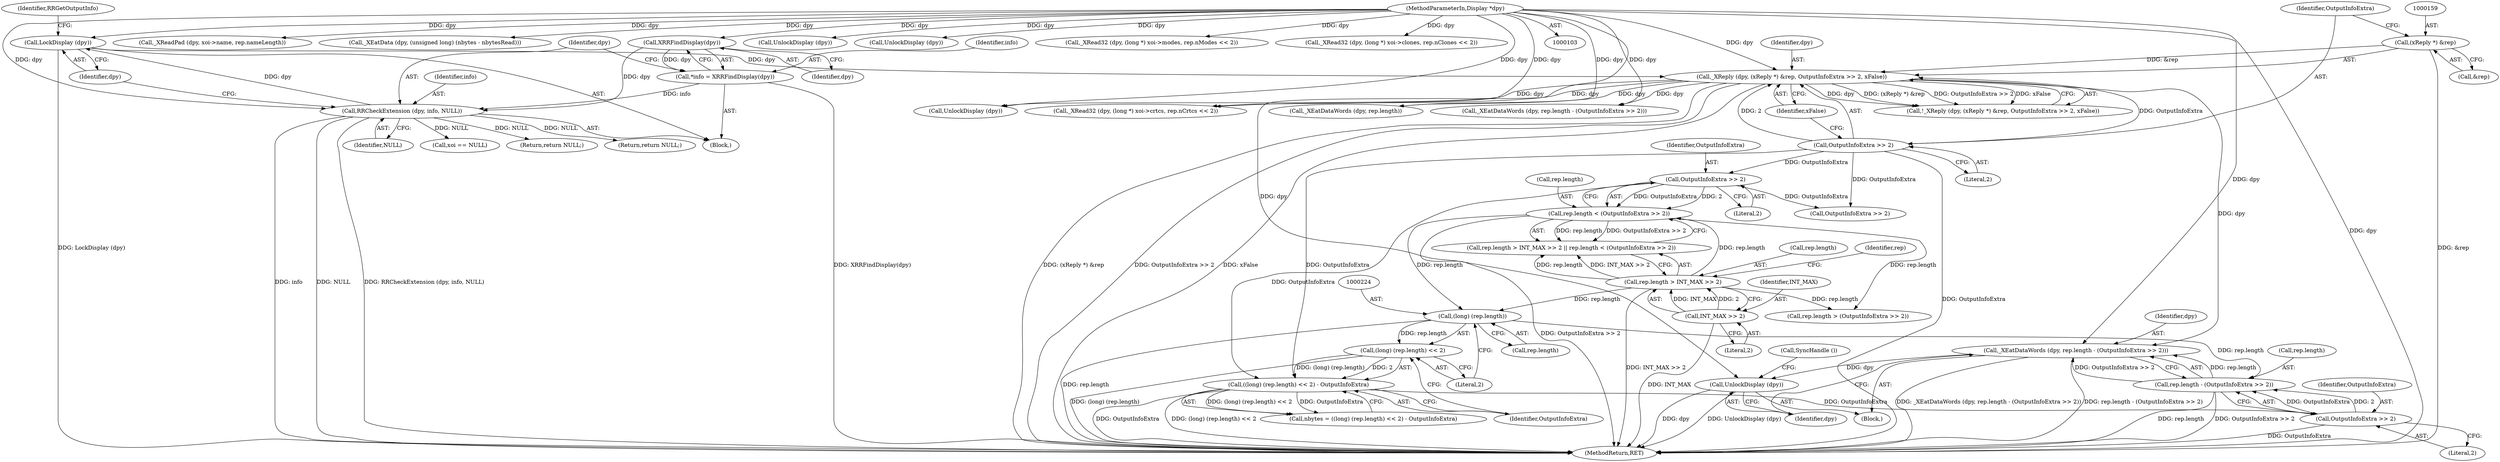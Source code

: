 digraph "0_libXrandr_a0df3e1c7728205e5c7650b2e6dce684139254a6_0@pointer" {
"1000277" [label="(Call,_XEatDataWords (dpy, rep.length - (OutputInfoExtra >> 2)))"];
"1000156" [label="(Call,_XReply (dpy, (xReply *) &rep, OutputInfoExtra >> 2, xFalse))"];
"1000123" [label="(Call,LockDisplay (dpy))"];
"1000119" [label="(Call,RRCheckExtension (dpy, info, NULL))"];
"1000111" [label="(Call,XRRFindDisplay(dpy))"];
"1000104" [label="(MethodParameterIn,Display *dpy)"];
"1000109" [label="(Call,*info = XRRFindDisplay(dpy))"];
"1000158" [label="(Call,(xReply *) &rep)"];
"1000162" [label="(Call,OutputInfoExtra >> 2)"];
"1000279" [label="(Call,rep.length - (OutputInfoExtra >> 2))"];
"1000223" [label="(Call,(long) (rep.length))"];
"1000183" [label="(Call,rep.length < (OutputInfoExtra >> 2))"];
"1000176" [label="(Call,rep.length > INT_MAX >> 2)"];
"1000180" [label="(Call,INT_MAX >> 2)"];
"1000187" [label="(Call,OutputInfoExtra >> 2)"];
"1000283" [label="(Call,OutputInfoExtra >> 2)"];
"1000221" [label="(Call,((long) (rep.length) << 2) - OutputInfoExtra)"];
"1000222" [label="(Call,(long) (rep.length) << 2)"];
"1000286" [label="(Call,UnlockDisplay (dpy))"];
"1000285" [label="(Literal,2)"];
"1000278" [label="(Identifier,dpy)"];
"1000279" [label="(Call,rep.length - (OutputInfoExtra >> 2))"];
"1000121" [label="(Identifier,info)"];
"1000182" [label="(Literal,2)"];
"1000188" [label="(Identifier,OutputInfoExtra)"];
"1000126" [label="(Identifier,RRGetOutputInfo)"];
"1000175" [label="(Call,rep.length > INT_MAX >> 2 || rep.length < (OutputInfoExtra >> 2))"];
"1000196" [label="(Call,OutputInfoExtra >> 2)"];
"1000287" [label="(Identifier,dpy)"];
"1000445" [label="(Call,_XReadPad (dpy, xoi->name, rep.nameLength))"];
"1000221" [label="(Call,((long) (rep.length) << 2) - OutputInfoExtra)"];
"1000122" [label="(Identifier,NULL)"];
"1000473" [label="(Call,_XEatData (dpy, (unsigned long) (nbytes - nbytesRead)))"];
"1000273" [label="(Call,xoi == NULL)"];
"1000177" [label="(Call,rep.length)"];
"1000223" [label="(Call,(long) (rep.length))"];
"1000167" [label="(Call,UnlockDisplay (dpy))"];
"1000222" [label="(Call,(long) (rep.length) << 2)"];
"1000487" [label="(MethodReturn,RET)"];
"1000180" [label="(Call,INT_MAX >> 2)"];
"1000155" [label="(Call,!_XReply (dpy, (xReply *) &rep, OutputInfoExtra >> 2, xFalse))"];
"1000157" [label="(Identifier,dpy)"];
"1000104" [label="(MethodParameterIn,Display *dpy)"];
"1000277" [label="(Call,_XEatDataWords (dpy, rep.length - (OutputInfoExtra >> 2)))"];
"1000111" [label="(Call,XRRFindDisplay(dpy))"];
"1000109" [label="(Call,*info = XRRFindDisplay(dpy))"];
"1000225" [label="(Call,rep.length)"];
"1000284" [label="(Identifier,OutputInfoExtra)"];
"1000165" [label="(Identifier,xFalse)"];
"1000286" [label="(Call,UnlockDisplay (dpy))"];
"1000110" [label="(Identifier,info)"];
"1000189" [label="(Literal,2)"];
"1000120" [label="(Identifier,dpy)"];
"1000184" [label="(Call,rep.length)"];
"1000480" [label="(Call,UnlockDisplay (dpy))"];
"1000156" [label="(Call,_XReply (dpy, (xReply *) &rep, OutputInfoExtra >> 2, xFalse))"];
"1000164" [label="(Literal,2)"];
"1000119" [label="(Call,RRCheckExtension (dpy, info, NULL))"];
"1000219" [label="(Call,nbytes = ((long) (rep.length) << 2) - OutputInfoExtra)"];
"1000214" [label="(Call,UnlockDisplay (dpy))"];
"1000160" [label="(Call,&rep)"];
"1000409" [label="(Call,_XRead32 (dpy, (long *) xoi->crtcs, rep.nCrtcs << 2))"];
"1000124" [label="(Identifier,dpy)"];
"1000183" [label="(Call,rep.length < (OutputInfoExtra >> 2))"];
"1000217" [label="(Return,return NULL;)"];
"1000229" [label="(Identifier,OutputInfoExtra)"];
"1000107" [label="(Block,)"];
"1000187" [label="(Call,OutputInfoExtra >> 2)"];
"1000162" [label="(Call,OutputInfoExtra >> 2)"];
"1000421" [label="(Call,_XRead32 (dpy, (long *) xoi->modes, rep.nModes << 2))"];
"1000112" [label="(Identifier,dpy)"];
"1000433" [label="(Call,_XRead32 (dpy, (long *) xoi->clones, rep.nClones << 2))"];
"1000163" [label="(Identifier,OutputInfoExtra)"];
"1000228" [label="(Literal,2)"];
"1000283" [label="(Call,OutputInfoExtra >> 2)"];
"1000176" [label="(Call,rep.length > INT_MAX >> 2)"];
"1000288" [label="(Call,SyncHandle ())"];
"1000280" [label="(Call,rep.length)"];
"1000170" [label="(Return,return NULL;)"];
"1000192" [label="(Call,rep.length > (OutputInfoExtra >> 2))"];
"1000276" [label="(Block,)"];
"1000209" [label="(Call,_XEatDataWords (dpy, rep.length))"];
"1000158" [label="(Call,(xReply *) &rep)"];
"1000185" [label="(Identifier,rep)"];
"1000199" [label="(Call,_XEatDataWords (dpy, rep.length - (OutputInfoExtra >> 2)))"];
"1000123" [label="(Call,LockDisplay (dpy))"];
"1000181" [label="(Identifier,INT_MAX)"];
"1000277" -> "1000276"  [label="AST: "];
"1000277" -> "1000279"  [label="CFG: "];
"1000278" -> "1000277"  [label="AST: "];
"1000279" -> "1000277"  [label="AST: "];
"1000287" -> "1000277"  [label="CFG: "];
"1000277" -> "1000487"  [label="DDG: _XEatDataWords (dpy, rep.length - (OutputInfoExtra >> 2))"];
"1000277" -> "1000487"  [label="DDG: rep.length - (OutputInfoExtra >> 2)"];
"1000156" -> "1000277"  [label="DDG: dpy"];
"1000104" -> "1000277"  [label="DDG: dpy"];
"1000279" -> "1000277"  [label="DDG: rep.length"];
"1000279" -> "1000277"  [label="DDG: OutputInfoExtra >> 2"];
"1000277" -> "1000286"  [label="DDG: dpy"];
"1000156" -> "1000155"  [label="AST: "];
"1000156" -> "1000165"  [label="CFG: "];
"1000157" -> "1000156"  [label="AST: "];
"1000158" -> "1000156"  [label="AST: "];
"1000162" -> "1000156"  [label="AST: "];
"1000165" -> "1000156"  [label="AST: "];
"1000155" -> "1000156"  [label="CFG: "];
"1000156" -> "1000487"  [label="DDG: (xReply *) &rep"];
"1000156" -> "1000487"  [label="DDG: OutputInfoExtra >> 2"];
"1000156" -> "1000487"  [label="DDG: xFalse"];
"1000156" -> "1000155"  [label="DDG: dpy"];
"1000156" -> "1000155"  [label="DDG: (xReply *) &rep"];
"1000156" -> "1000155"  [label="DDG: OutputInfoExtra >> 2"];
"1000156" -> "1000155"  [label="DDG: xFalse"];
"1000123" -> "1000156"  [label="DDG: dpy"];
"1000104" -> "1000156"  [label="DDG: dpy"];
"1000158" -> "1000156"  [label="DDG: &rep"];
"1000162" -> "1000156"  [label="DDG: OutputInfoExtra"];
"1000162" -> "1000156"  [label="DDG: 2"];
"1000156" -> "1000167"  [label="DDG: dpy"];
"1000156" -> "1000199"  [label="DDG: dpy"];
"1000156" -> "1000209"  [label="DDG: dpy"];
"1000156" -> "1000409"  [label="DDG: dpy"];
"1000123" -> "1000107"  [label="AST: "];
"1000123" -> "1000124"  [label="CFG: "];
"1000124" -> "1000123"  [label="AST: "];
"1000126" -> "1000123"  [label="CFG: "];
"1000123" -> "1000487"  [label="DDG: LockDisplay (dpy)"];
"1000119" -> "1000123"  [label="DDG: dpy"];
"1000104" -> "1000123"  [label="DDG: dpy"];
"1000119" -> "1000107"  [label="AST: "];
"1000119" -> "1000122"  [label="CFG: "];
"1000120" -> "1000119"  [label="AST: "];
"1000121" -> "1000119"  [label="AST: "];
"1000122" -> "1000119"  [label="AST: "];
"1000124" -> "1000119"  [label="CFG: "];
"1000119" -> "1000487"  [label="DDG: info"];
"1000119" -> "1000487"  [label="DDG: NULL"];
"1000119" -> "1000487"  [label="DDG: RRCheckExtension (dpy, info, NULL)"];
"1000111" -> "1000119"  [label="DDG: dpy"];
"1000104" -> "1000119"  [label="DDG: dpy"];
"1000109" -> "1000119"  [label="DDG: info"];
"1000119" -> "1000170"  [label="DDG: NULL"];
"1000119" -> "1000217"  [label="DDG: NULL"];
"1000119" -> "1000273"  [label="DDG: NULL"];
"1000111" -> "1000109"  [label="AST: "];
"1000111" -> "1000112"  [label="CFG: "];
"1000112" -> "1000111"  [label="AST: "];
"1000109" -> "1000111"  [label="CFG: "];
"1000111" -> "1000109"  [label="DDG: dpy"];
"1000104" -> "1000111"  [label="DDG: dpy"];
"1000104" -> "1000103"  [label="AST: "];
"1000104" -> "1000487"  [label="DDG: dpy"];
"1000104" -> "1000167"  [label="DDG: dpy"];
"1000104" -> "1000199"  [label="DDG: dpy"];
"1000104" -> "1000209"  [label="DDG: dpy"];
"1000104" -> "1000214"  [label="DDG: dpy"];
"1000104" -> "1000286"  [label="DDG: dpy"];
"1000104" -> "1000409"  [label="DDG: dpy"];
"1000104" -> "1000421"  [label="DDG: dpy"];
"1000104" -> "1000433"  [label="DDG: dpy"];
"1000104" -> "1000445"  [label="DDG: dpy"];
"1000104" -> "1000473"  [label="DDG: dpy"];
"1000104" -> "1000480"  [label="DDG: dpy"];
"1000109" -> "1000107"  [label="AST: "];
"1000110" -> "1000109"  [label="AST: "];
"1000120" -> "1000109"  [label="CFG: "];
"1000109" -> "1000487"  [label="DDG: XRRFindDisplay(dpy)"];
"1000158" -> "1000160"  [label="CFG: "];
"1000159" -> "1000158"  [label="AST: "];
"1000160" -> "1000158"  [label="AST: "];
"1000163" -> "1000158"  [label="CFG: "];
"1000158" -> "1000487"  [label="DDG: &rep"];
"1000162" -> "1000164"  [label="CFG: "];
"1000163" -> "1000162"  [label="AST: "];
"1000164" -> "1000162"  [label="AST: "];
"1000165" -> "1000162"  [label="CFG: "];
"1000162" -> "1000487"  [label="DDG: OutputInfoExtra"];
"1000162" -> "1000187"  [label="DDG: OutputInfoExtra"];
"1000162" -> "1000196"  [label="DDG: OutputInfoExtra"];
"1000162" -> "1000221"  [label="DDG: OutputInfoExtra"];
"1000279" -> "1000283"  [label="CFG: "];
"1000280" -> "1000279"  [label="AST: "];
"1000283" -> "1000279"  [label="AST: "];
"1000279" -> "1000487"  [label="DDG: rep.length"];
"1000279" -> "1000487"  [label="DDG: OutputInfoExtra >> 2"];
"1000223" -> "1000279"  [label="DDG: rep.length"];
"1000283" -> "1000279"  [label="DDG: OutputInfoExtra"];
"1000283" -> "1000279"  [label="DDG: 2"];
"1000223" -> "1000222"  [label="AST: "];
"1000223" -> "1000225"  [label="CFG: "];
"1000224" -> "1000223"  [label="AST: "];
"1000225" -> "1000223"  [label="AST: "];
"1000228" -> "1000223"  [label="CFG: "];
"1000223" -> "1000487"  [label="DDG: rep.length"];
"1000223" -> "1000222"  [label="DDG: rep.length"];
"1000183" -> "1000223"  [label="DDG: rep.length"];
"1000176" -> "1000223"  [label="DDG: rep.length"];
"1000183" -> "1000175"  [label="AST: "];
"1000183" -> "1000187"  [label="CFG: "];
"1000184" -> "1000183"  [label="AST: "];
"1000187" -> "1000183"  [label="AST: "];
"1000175" -> "1000183"  [label="CFG: "];
"1000183" -> "1000487"  [label="DDG: OutputInfoExtra >> 2"];
"1000183" -> "1000175"  [label="DDG: rep.length"];
"1000183" -> "1000175"  [label="DDG: OutputInfoExtra >> 2"];
"1000176" -> "1000183"  [label="DDG: rep.length"];
"1000187" -> "1000183"  [label="DDG: OutputInfoExtra"];
"1000187" -> "1000183"  [label="DDG: 2"];
"1000183" -> "1000192"  [label="DDG: rep.length"];
"1000176" -> "1000175"  [label="AST: "];
"1000176" -> "1000180"  [label="CFG: "];
"1000177" -> "1000176"  [label="AST: "];
"1000180" -> "1000176"  [label="AST: "];
"1000185" -> "1000176"  [label="CFG: "];
"1000175" -> "1000176"  [label="CFG: "];
"1000176" -> "1000487"  [label="DDG: INT_MAX >> 2"];
"1000176" -> "1000175"  [label="DDG: rep.length"];
"1000176" -> "1000175"  [label="DDG: INT_MAX >> 2"];
"1000180" -> "1000176"  [label="DDG: INT_MAX"];
"1000180" -> "1000176"  [label="DDG: 2"];
"1000176" -> "1000192"  [label="DDG: rep.length"];
"1000180" -> "1000182"  [label="CFG: "];
"1000181" -> "1000180"  [label="AST: "];
"1000182" -> "1000180"  [label="AST: "];
"1000180" -> "1000487"  [label="DDG: INT_MAX"];
"1000187" -> "1000189"  [label="CFG: "];
"1000188" -> "1000187"  [label="AST: "];
"1000189" -> "1000187"  [label="AST: "];
"1000187" -> "1000196"  [label="DDG: OutputInfoExtra"];
"1000187" -> "1000221"  [label="DDG: OutputInfoExtra"];
"1000283" -> "1000285"  [label="CFG: "];
"1000284" -> "1000283"  [label="AST: "];
"1000285" -> "1000283"  [label="AST: "];
"1000283" -> "1000487"  [label="DDG: OutputInfoExtra"];
"1000221" -> "1000283"  [label="DDG: OutputInfoExtra"];
"1000221" -> "1000219"  [label="AST: "];
"1000221" -> "1000229"  [label="CFG: "];
"1000222" -> "1000221"  [label="AST: "];
"1000229" -> "1000221"  [label="AST: "];
"1000219" -> "1000221"  [label="CFG: "];
"1000221" -> "1000487"  [label="DDG: OutputInfoExtra"];
"1000221" -> "1000487"  [label="DDG: (long) (rep.length) << 2"];
"1000221" -> "1000219"  [label="DDG: (long) (rep.length) << 2"];
"1000221" -> "1000219"  [label="DDG: OutputInfoExtra"];
"1000222" -> "1000221"  [label="DDG: (long) (rep.length)"];
"1000222" -> "1000221"  [label="DDG: 2"];
"1000222" -> "1000228"  [label="CFG: "];
"1000228" -> "1000222"  [label="AST: "];
"1000229" -> "1000222"  [label="CFG: "];
"1000222" -> "1000487"  [label="DDG: (long) (rep.length)"];
"1000286" -> "1000276"  [label="AST: "];
"1000286" -> "1000287"  [label="CFG: "];
"1000287" -> "1000286"  [label="AST: "];
"1000288" -> "1000286"  [label="CFG: "];
"1000286" -> "1000487"  [label="DDG: UnlockDisplay (dpy)"];
"1000286" -> "1000487"  [label="DDG: dpy"];
}
